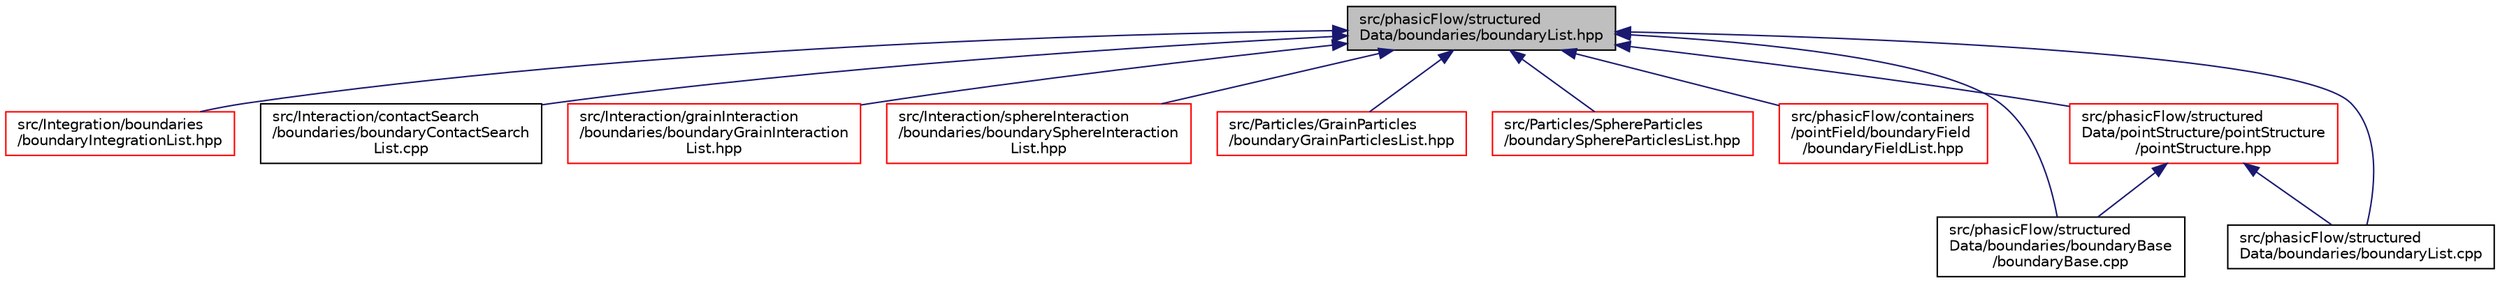 digraph "src/phasicFlow/structuredData/boundaries/boundaryList.hpp"
{
 // LATEX_PDF_SIZE
  edge [fontname="Helvetica",fontsize="10",labelfontname="Helvetica",labelfontsize="10"];
  node [fontname="Helvetica",fontsize="10",shape=record];
  Node1 [label="src/phasicFlow/structured\lData/boundaries/boundaryList.hpp",height=0.2,width=0.4,color="black", fillcolor="grey75", style="filled", fontcolor="black",tooltip=" "];
  Node1 -> Node2 [dir="back",color="midnightblue",fontsize="10",style="solid",fontname="Helvetica"];
  Node2 [label="src/Integration/boundaries\l/boundaryIntegrationList.hpp",height=0.2,width=0.4,color="red", fillcolor="white", style="filled",URL="$boundaryIntegrationList_8hpp.html",tooltip=" "];
  Node1 -> Node6 [dir="back",color="midnightblue",fontsize="10",style="solid",fontname="Helvetica"];
  Node6 [label="src/Interaction/contactSearch\l/boundaries/boundaryContactSearch\lList.cpp",height=0.2,width=0.4,color="black", fillcolor="white", style="filled",URL="$boundaryContactSearchList_8cpp.html",tooltip=" "];
  Node1 -> Node7 [dir="back",color="midnightblue",fontsize="10",style="solid",fontname="Helvetica"];
  Node7 [label="src/Interaction/grainInteraction\l/boundaries/boundaryGrainInteraction\lList.hpp",height=0.2,width=0.4,color="red", fillcolor="white", style="filled",URL="$boundaryGrainInteractionList_8hpp.html",tooltip=" "];
  Node1 -> Node12 [dir="back",color="midnightblue",fontsize="10",style="solid",fontname="Helvetica"];
  Node12 [label="src/Interaction/sphereInteraction\l/boundaries/boundarySphereInteraction\lList.hpp",height=0.2,width=0.4,color="red", fillcolor="white", style="filled",URL="$boundarySphereInteractionList_8hpp.html",tooltip=" "];
  Node1 -> Node17 [dir="back",color="midnightblue",fontsize="10",style="solid",fontname="Helvetica"];
  Node17 [label="src/Particles/GrainParticles\l/boundaryGrainParticlesList.hpp",height=0.2,width=0.4,color="red", fillcolor="white", style="filled",URL="$boundaryGrainParticlesList_8hpp.html",tooltip=" "];
  Node1 -> Node26 [dir="back",color="midnightblue",fontsize="10",style="solid",fontname="Helvetica"];
  Node26 [label="src/Particles/SphereParticles\l/boundarySphereParticlesList.hpp",height=0.2,width=0.4,color="red", fillcolor="white", style="filled",URL="$boundarySphereParticlesList_8hpp.html",tooltip=" "];
  Node1 -> Node38 [dir="back",color="midnightblue",fontsize="10",style="solid",fontname="Helvetica"];
  Node38 [label="src/phasicFlow/containers\l/pointField/boundaryField\l/boundaryFieldList.hpp",height=0.2,width=0.4,color="red", fillcolor="white", style="filled",URL="$boundaryFieldList_8hpp.html",tooltip=" "];
  Node1 -> Node108 [dir="back",color="midnightblue",fontsize="10",style="solid",fontname="Helvetica"];
  Node108 [label="src/phasicFlow/structured\lData/boundaries/boundaryBase\l/boundaryBase.cpp",height=0.2,width=0.4,color="black", fillcolor="white", style="filled",URL="$boundaryBase_8cpp.html",tooltip=" "];
  Node1 -> Node109 [dir="back",color="midnightblue",fontsize="10",style="solid",fontname="Helvetica"];
  Node109 [label="src/phasicFlow/structured\lData/boundaries/boundaryList.cpp",height=0.2,width=0.4,color="black", fillcolor="white", style="filled",URL="$boundaryList_8cpp.html",tooltip=" "];
  Node1 -> Node110 [dir="back",color="midnightblue",fontsize="10",style="solid",fontname="Helvetica"];
  Node110 [label="src/phasicFlow/structured\lData/pointStructure/pointStructure\l/pointStructure.hpp",height=0.2,width=0.4,color="red", fillcolor="white", style="filled",URL="$pointStructure_8hpp.html",tooltip=" "];
  Node110 -> Node108 [dir="back",color="midnightblue",fontsize="10",style="solid",fontname="Helvetica"];
  Node110 -> Node109 [dir="back",color="midnightblue",fontsize="10",style="solid",fontname="Helvetica"];
}
